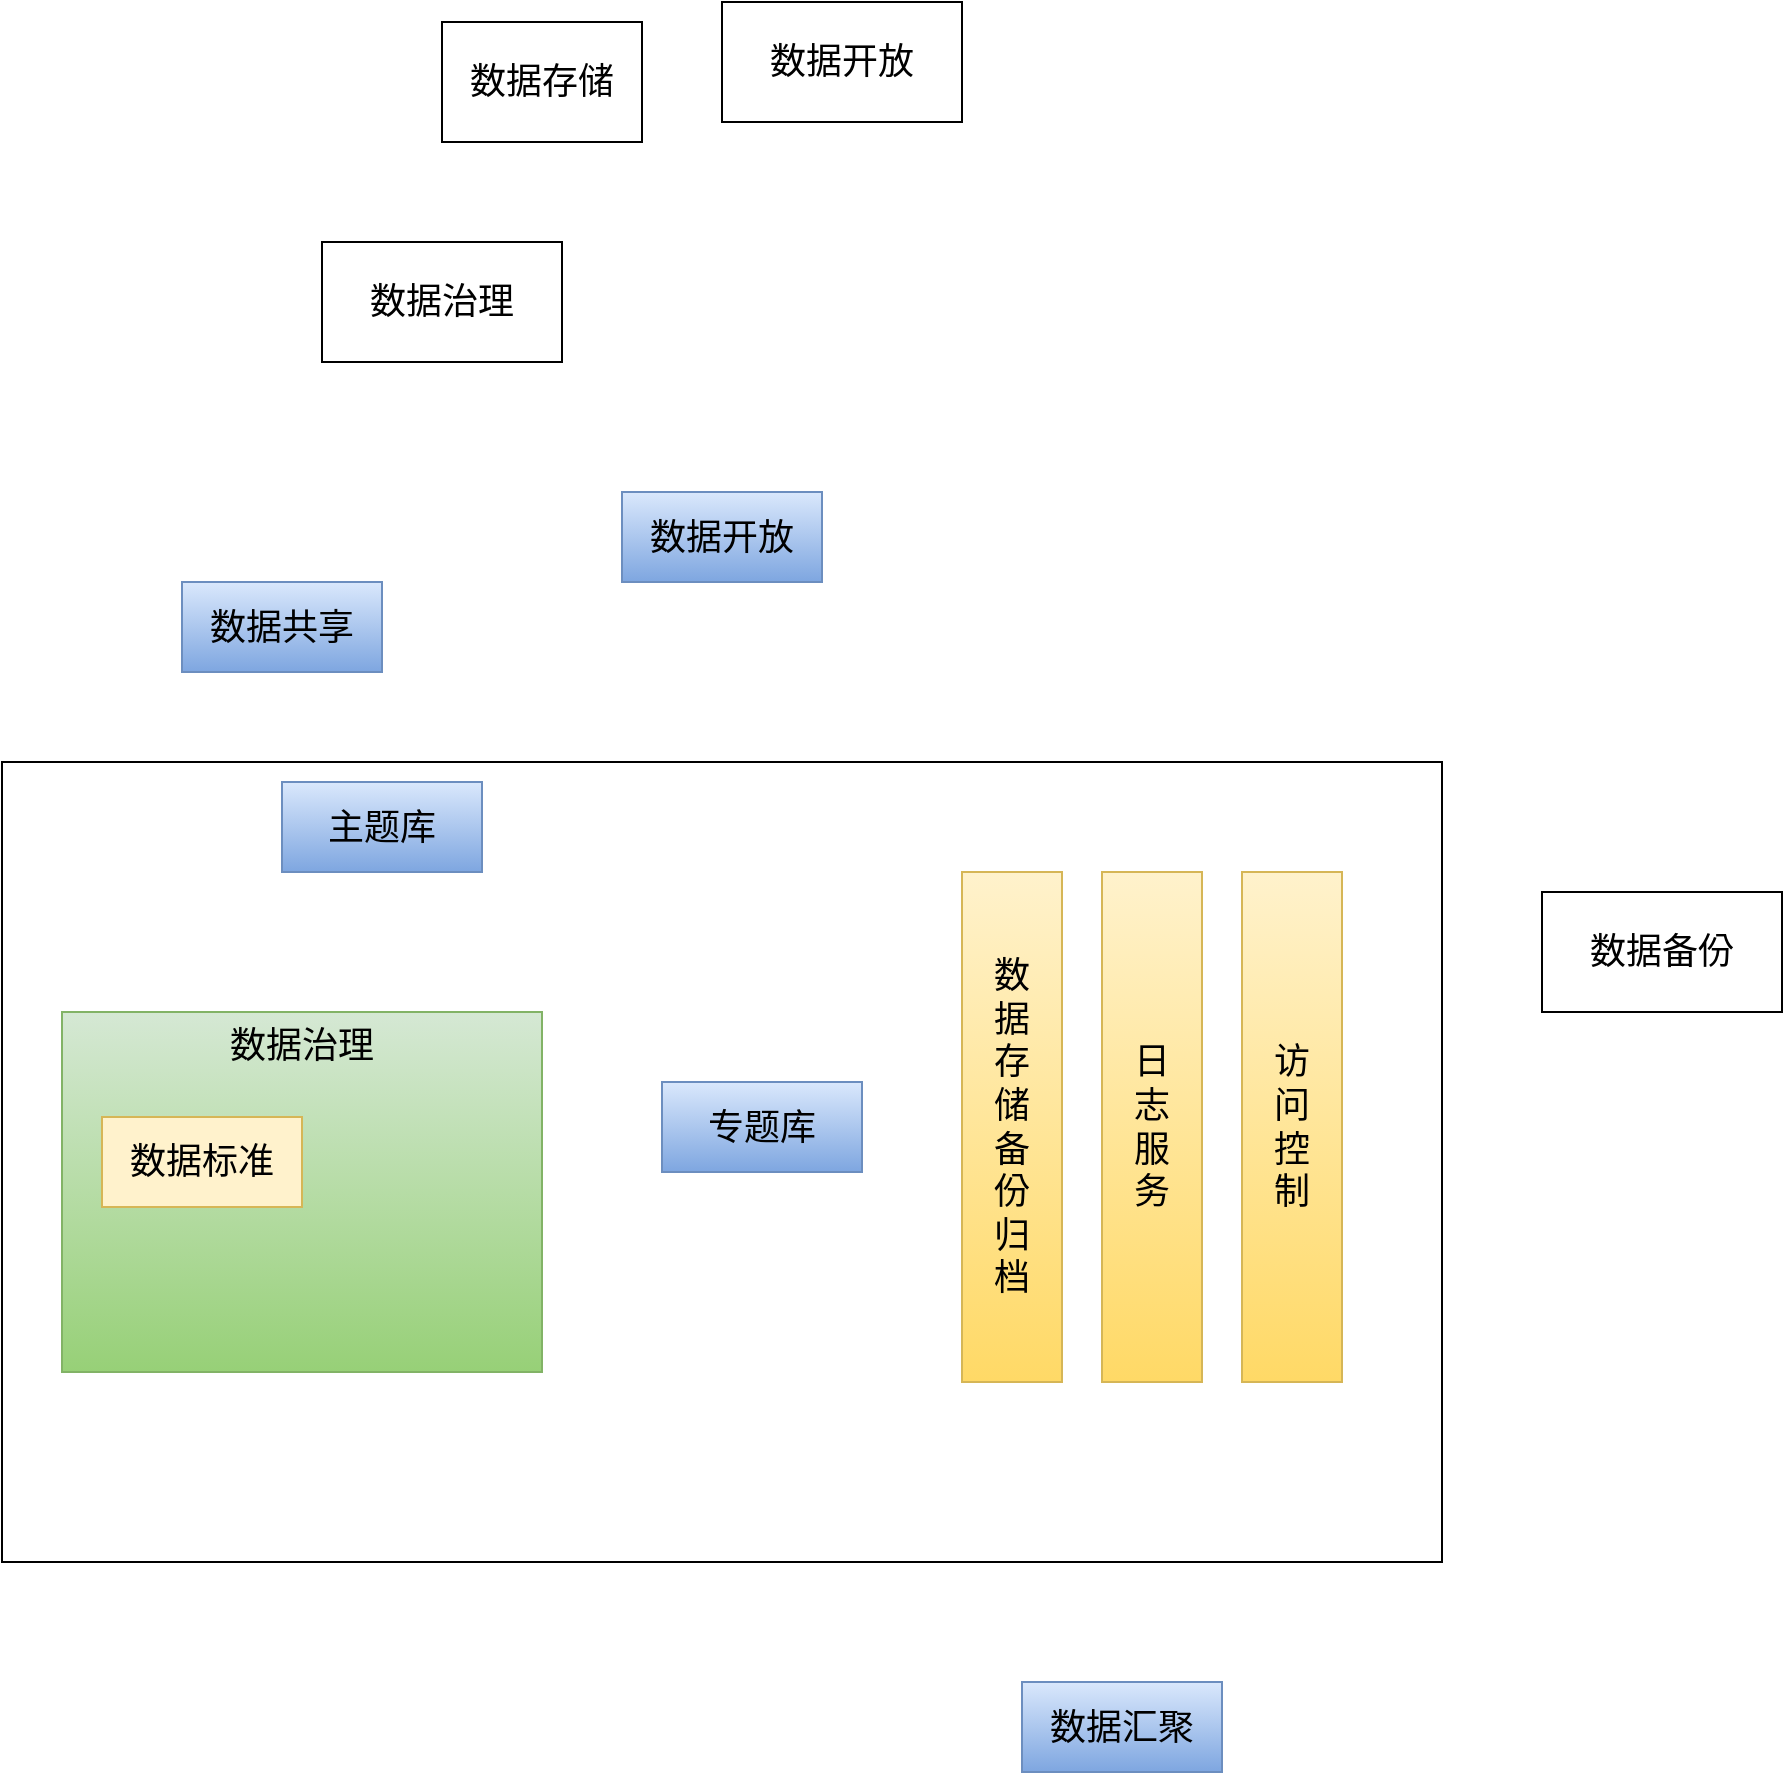 <mxfile version="22.1.15" type="github">
  <diagram name="第 1 页" id="P0yK9BxI82mzCVYBc7bW">
    <mxGraphModel dx="2247" dy="758" grid="1" gridSize="10" guides="1" tooltips="1" connect="1" arrows="1" fold="1" page="1" pageScale="1" pageWidth="827" pageHeight="1169" math="0" shadow="0">
      <root>
        <mxCell id="0" />
        <mxCell id="1" parent="0" />
        <mxCell id="cJXVrUPONO5RYP6DDQ6k-11" value="" style="rounded=0;whiteSpace=wrap;html=1;fontSize=18;" vertex="1" parent="1">
          <mxGeometry x="-40" y="520" width="720" height="400" as="geometry" />
        </mxCell>
        <mxCell id="cJXVrUPONO5RYP6DDQ6k-1" value="数据汇聚" style="rounded=0;whiteSpace=wrap;html=1;fillColor=#dae8fc;strokeColor=#6c8ebf;gradientColor=#7ea6e0;fontSize=18;" vertex="1" parent="1">
          <mxGeometry x="470" y="980" width="100" height="45" as="geometry" />
        </mxCell>
        <mxCell id="cJXVrUPONO5RYP6DDQ6k-2" value="数据开放" style="rounded=0;whiteSpace=wrap;html=1;fontSize=18;" vertex="1" parent="1">
          <mxGeometry x="320" y="140" width="120" height="60" as="geometry" />
        </mxCell>
        <mxCell id="cJXVrUPONO5RYP6DDQ6k-3" value="数据存储" style="rounded=0;whiteSpace=wrap;html=1;fontSize=18;" vertex="1" parent="1">
          <mxGeometry x="180" y="150" width="100" height="60" as="geometry" />
        </mxCell>
        <mxCell id="cJXVrUPONO5RYP6DDQ6k-4" value="数据治理" style="rounded=0;whiteSpace=wrap;html=1;fontSize=18;" vertex="1" parent="1">
          <mxGeometry x="120" y="260" width="120" height="60" as="geometry" />
        </mxCell>
        <mxCell id="cJXVrUPONO5RYP6DDQ6k-5" value="数据备份" style="rounded=0;whiteSpace=wrap;html=1;fontSize=18;" vertex="1" parent="1">
          <mxGeometry x="730" y="585" width="120" height="60" as="geometry" />
        </mxCell>
        <mxCell id="cJXVrUPONO5RYP6DDQ6k-6" value="日&lt;br&gt;志&lt;br&gt;服&lt;br&gt;务" style="rounded=0;whiteSpace=wrap;html=1;fillColor=#fff2cc;strokeColor=#d6b656;gradientColor=#ffd966;fontSize=18;textDirection=rtl;" vertex="1" parent="1">
          <mxGeometry x="510" y="575" width="50" height="255" as="geometry" />
        </mxCell>
        <mxCell id="cJXVrUPONO5RYP6DDQ6k-7" value="数据治理" style="rounded=0;whiteSpace=wrap;html=1;fillColor=#d5e8d4;strokeColor=#82b366;gradientColor=#97d077;fontSize=18;verticalAlign=top;" vertex="1" parent="1">
          <mxGeometry x="-10" y="645" width="240" height="180" as="geometry" />
        </mxCell>
        <mxCell id="cJXVrUPONO5RYP6DDQ6k-8" value="主题库" style="rounded=0;whiteSpace=wrap;html=1;fillColor=#dae8fc;strokeColor=#6c8ebf;gradientColor=#7ea6e0;fontSize=18;" vertex="1" parent="1">
          <mxGeometry x="100" y="530" width="100" height="45" as="geometry" />
        </mxCell>
        <mxCell id="cJXVrUPONO5RYP6DDQ6k-9" value="数据共享" style="rounded=0;whiteSpace=wrap;html=1;fillColor=#dae8fc;strokeColor=#6c8ebf;gradientColor=#7ea6e0;fontSize=18;" vertex="1" parent="1">
          <mxGeometry x="50" y="430" width="100" height="45" as="geometry" />
        </mxCell>
        <mxCell id="cJXVrUPONO5RYP6DDQ6k-12" value="专题库" style="rounded=0;whiteSpace=wrap;html=1;fillColor=#dae8fc;strokeColor=#6c8ebf;gradientColor=#7ea6e0;fontSize=18;" vertex="1" parent="1">
          <mxGeometry x="290" y="680" width="100" height="45" as="geometry" />
        </mxCell>
        <mxCell id="cJXVrUPONO5RYP6DDQ6k-13" value="数据开放" style="rounded=0;whiteSpace=wrap;html=1;fillColor=#dae8fc;strokeColor=#6c8ebf;gradientColor=#7ea6e0;fontSize=18;" vertex="1" parent="1">
          <mxGeometry x="270" y="385" width="100" height="45" as="geometry" />
        </mxCell>
        <mxCell id="cJXVrUPONO5RYP6DDQ6k-14" value="访&lt;br&gt;问&lt;br&gt;控&lt;br&gt;制" style="rounded=0;whiteSpace=wrap;html=1;fillColor=#fff2cc;strokeColor=#d6b656;gradientColor=#ffd966;horizontal=1;fontSize=18;" vertex="1" parent="1">
          <mxGeometry x="580" y="575" width="50" height="255" as="geometry" />
        </mxCell>
        <mxCell id="cJXVrUPONO5RYP6DDQ6k-15" value="数&lt;br&gt;据&lt;br&gt;存&lt;br&gt;储&lt;br&gt;备&lt;br&gt;份&lt;br&gt;归&lt;br&gt;档" style="rounded=0;whiteSpace=wrap;html=1;fillColor=#fff2cc;strokeColor=#d6b656;gradientColor=#ffd966;fontSize=18;" vertex="1" parent="1">
          <mxGeometry x="440" y="575" width="50" height="255" as="geometry" />
        </mxCell>
        <mxCell id="cJXVrUPONO5RYP6DDQ6k-16" value="数据标准" style="rounded=0;whiteSpace=wrap;html=1;fillColor=#fff2cc;strokeColor=#d6b656;fontSize=18;" vertex="1" parent="1">
          <mxGeometry x="10" y="697.5" width="100" height="45" as="geometry" />
        </mxCell>
      </root>
    </mxGraphModel>
  </diagram>
</mxfile>
